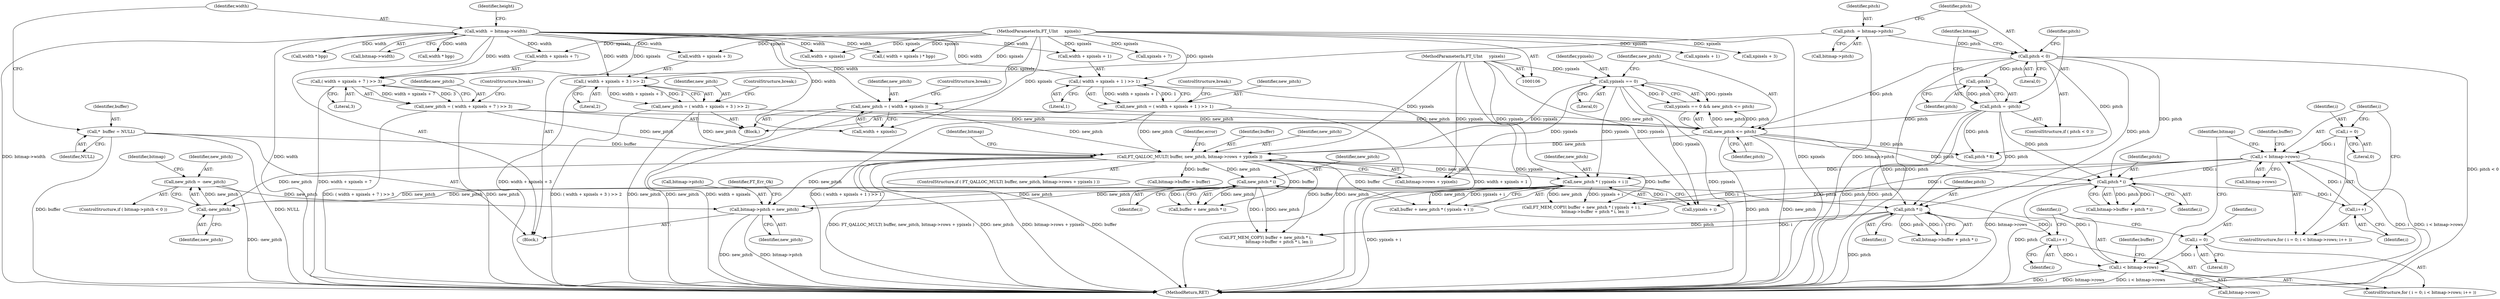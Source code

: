 digraph "0_savannah_b3500af717010137046ec4076d1e1c0641e33727_2@pointer" {
"1000430" [label="(Call,bitmap->pitch = new_pitch)"];
"1000426" [label="(Call,new_pitch = -new_pitch)"];
"1000428" [label="(Call,-new_pitch)"];
"1000400" [label="(Call,new_pitch * i)"];
"1000320" [label="(Call,FT_QALLOC_MULT( buffer, new_pitch, bitmap->rows + ypixels ))"];
"1000120" [label="(Call,*  buffer = NULL)"];
"1000199" [label="(Call,new_pitch = ( width + xpixels ))"];
"1000123" [label="(Call,width  = bitmap->width)"];
"1000109" [label="(MethodParameterIn,FT_UInt     xpixels)"];
"1000183" [label="(Call,new_pitch = ( width + xpixels + 1 ) >> 1)"];
"1000185" [label="(Call,( width + xpixels + 1 ) >> 1)"];
"1000155" [label="(Call,new_pitch = ( width + xpixels + 7 ) >> 3)"];
"1000157" [label="(Call,( width + xpixels + 7 ) >> 3)"];
"1000214" [label="(Call,new_pitch <= pitch)"];
"1000169" [label="(Call,new_pitch = ( width + xpixels + 3 ) >> 2)"];
"1000171" [label="(Call,( width + xpixels + 3 ) >> 2)"];
"1000139" [label="(Call,pitch < 0)"];
"1000133" [label="(Call,pitch  = bitmap->pitch)"];
"1000142" [label="(Call,pitch = -pitch)"];
"1000144" [label="(Call,-pitch)"];
"1000211" [label="(Call,ypixels == 0)"];
"1000110" [label="(MethodParameterIn,FT_UInt     ypixels)"];
"1000390" [label="(Call,i < bitmap->rows)"];
"1000395" [label="(Call,i++)"];
"1000407" [label="(Call,pitch * i)"];
"1000387" [label="(Call,i = 0)"];
"1000361" [label="(Call,new_pitch * ( ypixels + i ))"];
"1000351" [label="(Call,i < bitmap->rows)"];
"1000348" [label="(Call,i = 0)"];
"1000356" [label="(Call,i++)"];
"1000370" [label="(Call,pitch * i)"];
"1000177" [label="(Literal,2)"];
"1000321" [label="(Identifier,buffer)"];
"1000170" [label="(Identifier,new_pitch)"];
"1000200" [label="(Identifier,new_pitch)"];
"1000347" [label="(ControlStructure,for ( i = 0; i < bitmap->rows; i++ ))"];
"1000322" [label="(Identifier,new_pitch)"];
"1000432" [label="(Identifier,bitmap)"];
"1000133" [label="(Call,pitch  = bitmap->pitch)"];
"1000348" [label="(Call,i = 0)"];
"1000210" [label="(Call,ypixels == 0 && new_pitch <= pitch)"];
"1000171" [label="(Call,( width + xpixels + 3 ) >> 2)"];
"1000178" [label="(ControlStructure,break;)"];
"1000413" [label="(Identifier,bitmap)"];
"1000199" [label="(Call,new_pitch = ( width + xpixels ))"];
"1000129" [label="(Identifier,height)"];
"1000212" [label="(Identifier,ypixels)"];
"1000188" [label="(Call,xpixels + 1)"];
"1000123" [label="(Call,width  = bitmap->width)"];
"1000370" [label="(Call,pitch * i)"];
"1000157" [label="(Call,( width + xpixels + 7 ) >> 3)"];
"1000228" [label="(Call,width + xpixels)"];
"1000134" [label="(Identifier,pitch)"];
"1000356" [label="(Call,i++)"];
"1000333" [label="(Identifier,bitmap)"];
"1000120" [label="(Call,*  buffer = NULL)"];
"1000124" [label="(Identifier,width)"];
"1000319" [label="(ControlStructure,if ( FT_QALLOC_MULT( buffer, new_pitch, bitmap->rows + ypixels ) ))"];
"1000371" [label="(Identifier,pitch)"];
"1000381" [label="(Call,width * bpp)"];
"1000323" [label="(Call,bitmap->rows + ypixels)"];
"1000403" [label="(Call,bitmap->buffer + pitch * i)"];
"1000227" [label="(Call,( width + xpixels ) * bpp)"];
"1000329" [label="(Identifier,error)"];
"1000144" [label="(Call,-pitch)"];
"1000125" [label="(Call,bitmap->width)"];
"1000398" [label="(Call,buffer + new_pitch * i)"];
"1000407" [label="(Call,pitch * i)"];
"1000434" [label="(Identifier,new_pitch)"];
"1000352" [label="(Identifier,i)"];
"1000429" [label="(Identifier,new_pitch)"];
"1000358" [label="(Call,FT_MEM_COPY( buffer + new_pitch * ( ypixels + i ),\n                     bitmap->buffer + pitch * i, len ))"];
"1000138" [label="(ControlStructure,if ( pitch < 0 ))"];
"1000143" [label="(Identifier,pitch)"];
"1000216" [label="(Identifier,pitch)"];
"1000430" [label="(Call,bitmap->pitch = new_pitch)"];
"1000184" [label="(Identifier,new_pitch)"];
"1000141" [label="(Literal,0)"];
"1000172" [label="(Call,width + xpixels + 3)"];
"1000191" [label="(Literal,1)"];
"1000140" [label="(Identifier,pitch)"];
"1000392" [label="(Call,bitmap->rows)"];
"1000389" [label="(Literal,0)"];
"1000397" [label="(Call,FT_MEM_COPY( buffer + new_pitch * i,\n                     bitmap->buffer + pitch * i, len ))"];
"1000122" [label="(Identifier,NULL)"];
"1000139" [label="(Call,pitch < 0)"];
"1000183" [label="(Call,new_pitch = ( width + xpixels + 1 ) >> 1)"];
"1000395" [label="(Call,i++)"];
"1000174" [label="(Call,xpixels + 3)"];
"1000148" [label="(Identifier,bitmap)"];
"1000192" [label="(ControlStructure,break;)"];
"1000363" [label="(Call,ypixels + i)"];
"1000213" [label="(Literal,0)"];
"1000158" [label="(Call,width + xpixels + 7)"];
"1000426" [label="(Call,new_pitch = -new_pitch)"];
"1000186" [label="(Call,width + xpixels + 1)"];
"1000109" [label="(MethodParameterIn,FT_UInt     xpixels)"];
"1000110" [label="(MethodParameterIn,FT_UInt     ypixels)"];
"1000400" [label="(Call,new_pitch * i)"];
"1000362" [label="(Identifier,new_pitch)"];
"1000366" [label="(Call,bitmap->buffer + pitch * i)"];
"1000215" [label="(Identifier,new_pitch)"];
"1000391" [label="(Identifier,i)"];
"1000121" [label="(Identifier,buffer)"];
"1000351" [label="(Call,i < bitmap->rows)"];
"1000185" [label="(Call,( width + xpixels + 1 ) >> 1)"];
"1000360" [label="(Identifier,buffer)"];
"1000420" [label="(ControlStructure,if ( bitmap->pitch < 0 ))"];
"1000155" [label="(Call,new_pitch = ( width + xpixels + 7 ) >> 3)"];
"1000431" [label="(Call,bitmap->pitch)"];
"1000204" [label="(ControlStructure,break;)"];
"1000135" [label="(Call,bitmap->pitch)"];
"1000201" [label="(Call,width + xpixels)"];
"1000350" [label="(Literal,0)"];
"1000399" [label="(Identifier,buffer)"];
"1000390" [label="(Call,i < bitmap->rows)"];
"1000349" [label="(Identifier,i)"];
"1000428" [label="(Call,-new_pitch)"];
"1000164" [label="(ControlStructure,break;)"];
"1000401" [label="(Identifier,new_pitch)"];
"1000357" [label="(Identifier,i)"];
"1000436" [label="(Identifier,FT_Err_Ok)"];
"1000169" [label="(Call,new_pitch = ( width + xpixels + 3 ) >> 2)"];
"1000145" [label="(Identifier,pitch)"];
"1000415" [label="(Call,bitmap->buffer = buffer)"];
"1000388" [label="(Identifier,i)"];
"1000437" [label="(MethodReturn,RET)"];
"1000214" [label="(Call,new_pitch <= pitch)"];
"1000111" [label="(Block,)"];
"1000160" [label="(Call,xpixels + 7)"];
"1000387" [label="(Call,i = 0)"];
"1000386" [label="(ControlStructure,for ( i = 0; i < bitmap->rows; i++ ))"];
"1000361" [label="(Call,new_pitch * ( ypixels + i ))"];
"1000408" [label="(Identifier,pitch)"];
"1000221" [label="(Call,pitch * 8)"];
"1000427" [label="(Identifier,new_pitch)"];
"1000342" [label="(Call,width * bpp)"];
"1000150" [label="(Block,)"];
"1000372" [label="(Identifier,i)"];
"1000396" [label="(Identifier,i)"];
"1000402" [label="(Identifier,i)"];
"1000142" [label="(Call,pitch = -pitch)"];
"1000359" [label="(Call,buffer + new_pitch * ( ypixels + i ))"];
"1000156" [label="(Identifier,new_pitch)"];
"1000353" [label="(Call,bitmap->rows)"];
"1000409" [label="(Identifier,i)"];
"1000320" [label="(Call,FT_QALLOC_MULT( buffer, new_pitch, bitmap->rows + ypixels ))"];
"1000211" [label="(Call,ypixels == 0)"];
"1000163" [label="(Literal,3)"];
"1000430" -> "1000111"  [label="AST: "];
"1000430" -> "1000434"  [label="CFG: "];
"1000431" -> "1000430"  [label="AST: "];
"1000434" -> "1000430"  [label="AST: "];
"1000436" -> "1000430"  [label="CFG: "];
"1000430" -> "1000437"  [label="DDG: new_pitch"];
"1000430" -> "1000437"  [label="DDG: bitmap->pitch"];
"1000426" -> "1000430"  [label="DDG: new_pitch"];
"1000400" -> "1000430"  [label="DDG: new_pitch"];
"1000320" -> "1000430"  [label="DDG: new_pitch"];
"1000361" -> "1000430"  [label="DDG: new_pitch"];
"1000426" -> "1000420"  [label="AST: "];
"1000426" -> "1000428"  [label="CFG: "];
"1000427" -> "1000426"  [label="AST: "];
"1000428" -> "1000426"  [label="AST: "];
"1000432" -> "1000426"  [label="CFG: "];
"1000426" -> "1000437"  [label="DDG: -new_pitch"];
"1000428" -> "1000426"  [label="DDG: new_pitch"];
"1000428" -> "1000429"  [label="CFG: "];
"1000429" -> "1000428"  [label="AST: "];
"1000400" -> "1000428"  [label="DDG: new_pitch"];
"1000320" -> "1000428"  [label="DDG: new_pitch"];
"1000361" -> "1000428"  [label="DDG: new_pitch"];
"1000400" -> "1000398"  [label="AST: "];
"1000400" -> "1000402"  [label="CFG: "];
"1000401" -> "1000400"  [label="AST: "];
"1000402" -> "1000400"  [label="AST: "];
"1000398" -> "1000400"  [label="CFG: "];
"1000400" -> "1000397"  [label="DDG: new_pitch"];
"1000400" -> "1000397"  [label="DDG: i"];
"1000400" -> "1000398"  [label="DDG: new_pitch"];
"1000400" -> "1000398"  [label="DDG: i"];
"1000320" -> "1000400"  [label="DDG: new_pitch"];
"1000390" -> "1000400"  [label="DDG: i"];
"1000400" -> "1000407"  [label="DDG: i"];
"1000320" -> "1000319"  [label="AST: "];
"1000320" -> "1000323"  [label="CFG: "];
"1000321" -> "1000320"  [label="AST: "];
"1000322" -> "1000320"  [label="AST: "];
"1000323" -> "1000320"  [label="AST: "];
"1000329" -> "1000320"  [label="CFG: "];
"1000333" -> "1000320"  [label="CFG: "];
"1000320" -> "1000437"  [label="DDG: new_pitch"];
"1000320" -> "1000437"  [label="DDG: bitmap->rows + ypixels"];
"1000320" -> "1000437"  [label="DDG: buffer"];
"1000320" -> "1000437"  [label="DDG: FT_QALLOC_MULT( buffer, new_pitch, bitmap->rows + ypixels )"];
"1000120" -> "1000320"  [label="DDG: buffer"];
"1000199" -> "1000320"  [label="DDG: new_pitch"];
"1000183" -> "1000320"  [label="DDG: new_pitch"];
"1000155" -> "1000320"  [label="DDG: new_pitch"];
"1000214" -> "1000320"  [label="DDG: new_pitch"];
"1000169" -> "1000320"  [label="DDG: new_pitch"];
"1000211" -> "1000320"  [label="DDG: ypixels"];
"1000110" -> "1000320"  [label="DDG: ypixels"];
"1000320" -> "1000358"  [label="DDG: buffer"];
"1000320" -> "1000359"  [label="DDG: buffer"];
"1000320" -> "1000361"  [label="DDG: new_pitch"];
"1000320" -> "1000397"  [label="DDG: buffer"];
"1000320" -> "1000398"  [label="DDG: buffer"];
"1000320" -> "1000415"  [label="DDG: buffer"];
"1000120" -> "1000111"  [label="AST: "];
"1000120" -> "1000122"  [label="CFG: "];
"1000121" -> "1000120"  [label="AST: "];
"1000122" -> "1000120"  [label="AST: "];
"1000124" -> "1000120"  [label="CFG: "];
"1000120" -> "1000437"  [label="DDG: buffer"];
"1000120" -> "1000437"  [label="DDG: NULL"];
"1000199" -> "1000150"  [label="AST: "];
"1000199" -> "1000201"  [label="CFG: "];
"1000200" -> "1000199"  [label="AST: "];
"1000201" -> "1000199"  [label="AST: "];
"1000204" -> "1000199"  [label="CFG: "];
"1000199" -> "1000437"  [label="DDG: width + xpixels"];
"1000199" -> "1000437"  [label="DDG: new_pitch"];
"1000123" -> "1000199"  [label="DDG: width"];
"1000109" -> "1000199"  [label="DDG: xpixels"];
"1000199" -> "1000214"  [label="DDG: new_pitch"];
"1000123" -> "1000111"  [label="AST: "];
"1000123" -> "1000125"  [label="CFG: "];
"1000124" -> "1000123"  [label="AST: "];
"1000125" -> "1000123"  [label="AST: "];
"1000129" -> "1000123"  [label="CFG: "];
"1000123" -> "1000437"  [label="DDG: bitmap->width"];
"1000123" -> "1000437"  [label="DDG: width"];
"1000123" -> "1000157"  [label="DDG: width"];
"1000123" -> "1000158"  [label="DDG: width"];
"1000123" -> "1000171"  [label="DDG: width"];
"1000123" -> "1000172"  [label="DDG: width"];
"1000123" -> "1000185"  [label="DDG: width"];
"1000123" -> "1000186"  [label="DDG: width"];
"1000123" -> "1000201"  [label="DDG: width"];
"1000123" -> "1000227"  [label="DDG: width"];
"1000123" -> "1000228"  [label="DDG: width"];
"1000123" -> "1000342"  [label="DDG: width"];
"1000123" -> "1000381"  [label="DDG: width"];
"1000109" -> "1000106"  [label="AST: "];
"1000109" -> "1000437"  [label="DDG: xpixels"];
"1000109" -> "1000157"  [label="DDG: xpixels"];
"1000109" -> "1000158"  [label="DDG: xpixels"];
"1000109" -> "1000160"  [label="DDG: xpixels"];
"1000109" -> "1000171"  [label="DDG: xpixels"];
"1000109" -> "1000172"  [label="DDG: xpixels"];
"1000109" -> "1000174"  [label="DDG: xpixels"];
"1000109" -> "1000185"  [label="DDG: xpixels"];
"1000109" -> "1000186"  [label="DDG: xpixels"];
"1000109" -> "1000188"  [label="DDG: xpixels"];
"1000109" -> "1000201"  [label="DDG: xpixels"];
"1000109" -> "1000227"  [label="DDG: xpixels"];
"1000109" -> "1000228"  [label="DDG: xpixels"];
"1000183" -> "1000150"  [label="AST: "];
"1000183" -> "1000185"  [label="CFG: "];
"1000184" -> "1000183"  [label="AST: "];
"1000185" -> "1000183"  [label="AST: "];
"1000192" -> "1000183"  [label="CFG: "];
"1000183" -> "1000437"  [label="DDG: ( width + xpixels + 1 ) >> 1"];
"1000183" -> "1000437"  [label="DDG: new_pitch"];
"1000185" -> "1000183"  [label="DDG: width + xpixels + 1"];
"1000185" -> "1000183"  [label="DDG: 1"];
"1000183" -> "1000214"  [label="DDG: new_pitch"];
"1000185" -> "1000191"  [label="CFG: "];
"1000186" -> "1000185"  [label="AST: "];
"1000191" -> "1000185"  [label="AST: "];
"1000185" -> "1000437"  [label="DDG: width + xpixels + 1"];
"1000155" -> "1000150"  [label="AST: "];
"1000155" -> "1000157"  [label="CFG: "];
"1000156" -> "1000155"  [label="AST: "];
"1000157" -> "1000155"  [label="AST: "];
"1000164" -> "1000155"  [label="CFG: "];
"1000155" -> "1000437"  [label="DDG: ( width + xpixels + 7 ) >> 3"];
"1000155" -> "1000437"  [label="DDG: new_pitch"];
"1000157" -> "1000155"  [label="DDG: width + xpixels + 7"];
"1000157" -> "1000155"  [label="DDG: 3"];
"1000155" -> "1000214"  [label="DDG: new_pitch"];
"1000157" -> "1000163"  [label="CFG: "];
"1000158" -> "1000157"  [label="AST: "];
"1000163" -> "1000157"  [label="AST: "];
"1000157" -> "1000437"  [label="DDG: width + xpixels + 7"];
"1000214" -> "1000210"  [label="AST: "];
"1000214" -> "1000216"  [label="CFG: "];
"1000215" -> "1000214"  [label="AST: "];
"1000216" -> "1000214"  [label="AST: "];
"1000210" -> "1000214"  [label="CFG: "];
"1000214" -> "1000437"  [label="DDG: pitch"];
"1000214" -> "1000437"  [label="DDG: new_pitch"];
"1000214" -> "1000210"  [label="DDG: new_pitch"];
"1000214" -> "1000210"  [label="DDG: pitch"];
"1000169" -> "1000214"  [label="DDG: new_pitch"];
"1000139" -> "1000214"  [label="DDG: pitch"];
"1000142" -> "1000214"  [label="DDG: pitch"];
"1000214" -> "1000221"  [label="DDG: pitch"];
"1000214" -> "1000370"  [label="DDG: pitch"];
"1000214" -> "1000407"  [label="DDG: pitch"];
"1000169" -> "1000150"  [label="AST: "];
"1000169" -> "1000171"  [label="CFG: "];
"1000170" -> "1000169"  [label="AST: "];
"1000171" -> "1000169"  [label="AST: "];
"1000178" -> "1000169"  [label="CFG: "];
"1000169" -> "1000437"  [label="DDG: ( width + xpixels + 3 ) >> 2"];
"1000169" -> "1000437"  [label="DDG: new_pitch"];
"1000171" -> "1000169"  [label="DDG: width + xpixels + 3"];
"1000171" -> "1000169"  [label="DDG: 2"];
"1000171" -> "1000177"  [label="CFG: "];
"1000172" -> "1000171"  [label="AST: "];
"1000177" -> "1000171"  [label="AST: "];
"1000171" -> "1000437"  [label="DDG: width + xpixels + 3"];
"1000139" -> "1000138"  [label="AST: "];
"1000139" -> "1000141"  [label="CFG: "];
"1000140" -> "1000139"  [label="AST: "];
"1000141" -> "1000139"  [label="AST: "];
"1000143" -> "1000139"  [label="CFG: "];
"1000148" -> "1000139"  [label="CFG: "];
"1000139" -> "1000437"  [label="DDG: pitch < 0"];
"1000139" -> "1000437"  [label="DDG: pitch"];
"1000133" -> "1000139"  [label="DDG: pitch"];
"1000139" -> "1000144"  [label="DDG: pitch"];
"1000139" -> "1000221"  [label="DDG: pitch"];
"1000139" -> "1000370"  [label="DDG: pitch"];
"1000139" -> "1000407"  [label="DDG: pitch"];
"1000133" -> "1000111"  [label="AST: "];
"1000133" -> "1000135"  [label="CFG: "];
"1000134" -> "1000133"  [label="AST: "];
"1000135" -> "1000133"  [label="AST: "];
"1000140" -> "1000133"  [label="CFG: "];
"1000133" -> "1000437"  [label="DDG: bitmap->pitch"];
"1000142" -> "1000138"  [label="AST: "];
"1000142" -> "1000144"  [label="CFG: "];
"1000143" -> "1000142"  [label="AST: "];
"1000144" -> "1000142"  [label="AST: "];
"1000148" -> "1000142"  [label="CFG: "];
"1000142" -> "1000437"  [label="DDG: -pitch"];
"1000142" -> "1000437"  [label="DDG: pitch"];
"1000144" -> "1000142"  [label="DDG: pitch"];
"1000142" -> "1000221"  [label="DDG: pitch"];
"1000142" -> "1000370"  [label="DDG: pitch"];
"1000142" -> "1000407"  [label="DDG: pitch"];
"1000144" -> "1000145"  [label="CFG: "];
"1000145" -> "1000144"  [label="AST: "];
"1000211" -> "1000210"  [label="AST: "];
"1000211" -> "1000213"  [label="CFG: "];
"1000212" -> "1000211"  [label="AST: "];
"1000213" -> "1000211"  [label="AST: "];
"1000215" -> "1000211"  [label="CFG: "];
"1000210" -> "1000211"  [label="CFG: "];
"1000211" -> "1000437"  [label="DDG: ypixels"];
"1000211" -> "1000210"  [label="DDG: ypixels"];
"1000211" -> "1000210"  [label="DDG: 0"];
"1000110" -> "1000211"  [label="DDG: ypixels"];
"1000211" -> "1000323"  [label="DDG: ypixels"];
"1000211" -> "1000361"  [label="DDG: ypixels"];
"1000211" -> "1000363"  [label="DDG: ypixels"];
"1000110" -> "1000106"  [label="AST: "];
"1000110" -> "1000437"  [label="DDG: ypixels"];
"1000110" -> "1000323"  [label="DDG: ypixels"];
"1000110" -> "1000361"  [label="DDG: ypixels"];
"1000110" -> "1000363"  [label="DDG: ypixels"];
"1000390" -> "1000386"  [label="AST: "];
"1000390" -> "1000392"  [label="CFG: "];
"1000391" -> "1000390"  [label="AST: "];
"1000392" -> "1000390"  [label="AST: "];
"1000399" -> "1000390"  [label="CFG: "];
"1000413" -> "1000390"  [label="CFG: "];
"1000390" -> "1000437"  [label="DDG: bitmap->rows"];
"1000390" -> "1000437"  [label="DDG: i < bitmap->rows"];
"1000390" -> "1000437"  [label="DDG: i"];
"1000395" -> "1000390"  [label="DDG: i"];
"1000387" -> "1000390"  [label="DDG: i"];
"1000395" -> "1000386"  [label="AST: "];
"1000395" -> "1000396"  [label="CFG: "];
"1000396" -> "1000395"  [label="AST: "];
"1000391" -> "1000395"  [label="CFG: "];
"1000407" -> "1000395"  [label="DDG: i"];
"1000407" -> "1000403"  [label="AST: "];
"1000407" -> "1000409"  [label="CFG: "];
"1000408" -> "1000407"  [label="AST: "];
"1000409" -> "1000407"  [label="AST: "];
"1000403" -> "1000407"  [label="CFG: "];
"1000407" -> "1000437"  [label="DDG: pitch"];
"1000407" -> "1000397"  [label="DDG: pitch"];
"1000407" -> "1000397"  [label="DDG: i"];
"1000407" -> "1000403"  [label="DDG: pitch"];
"1000407" -> "1000403"  [label="DDG: i"];
"1000387" -> "1000386"  [label="AST: "];
"1000387" -> "1000389"  [label="CFG: "];
"1000388" -> "1000387"  [label="AST: "];
"1000389" -> "1000387"  [label="AST: "];
"1000391" -> "1000387"  [label="CFG: "];
"1000361" -> "1000359"  [label="AST: "];
"1000361" -> "1000363"  [label="CFG: "];
"1000362" -> "1000361"  [label="AST: "];
"1000363" -> "1000361"  [label="AST: "];
"1000359" -> "1000361"  [label="CFG: "];
"1000361" -> "1000437"  [label="DDG: ypixels + i"];
"1000361" -> "1000358"  [label="DDG: new_pitch"];
"1000361" -> "1000358"  [label="DDG: ypixels + i"];
"1000361" -> "1000359"  [label="DDG: new_pitch"];
"1000361" -> "1000359"  [label="DDG: ypixels + i"];
"1000351" -> "1000361"  [label="DDG: i"];
"1000351" -> "1000347"  [label="AST: "];
"1000351" -> "1000353"  [label="CFG: "];
"1000352" -> "1000351"  [label="AST: "];
"1000353" -> "1000351"  [label="AST: "];
"1000360" -> "1000351"  [label="CFG: "];
"1000413" -> "1000351"  [label="CFG: "];
"1000351" -> "1000437"  [label="DDG: i < bitmap->rows"];
"1000351" -> "1000437"  [label="DDG: bitmap->rows"];
"1000351" -> "1000437"  [label="DDG: i"];
"1000348" -> "1000351"  [label="DDG: i"];
"1000356" -> "1000351"  [label="DDG: i"];
"1000351" -> "1000363"  [label="DDG: i"];
"1000351" -> "1000370"  [label="DDG: i"];
"1000348" -> "1000347"  [label="AST: "];
"1000348" -> "1000350"  [label="CFG: "];
"1000349" -> "1000348"  [label="AST: "];
"1000350" -> "1000348"  [label="AST: "];
"1000352" -> "1000348"  [label="CFG: "];
"1000356" -> "1000347"  [label="AST: "];
"1000356" -> "1000357"  [label="CFG: "];
"1000357" -> "1000356"  [label="AST: "];
"1000352" -> "1000356"  [label="CFG: "];
"1000370" -> "1000356"  [label="DDG: i"];
"1000370" -> "1000366"  [label="AST: "];
"1000370" -> "1000372"  [label="CFG: "];
"1000371" -> "1000370"  [label="AST: "];
"1000372" -> "1000370"  [label="AST: "];
"1000366" -> "1000370"  [label="CFG: "];
"1000370" -> "1000437"  [label="DDG: pitch"];
"1000370" -> "1000358"  [label="DDG: pitch"];
"1000370" -> "1000358"  [label="DDG: i"];
"1000370" -> "1000366"  [label="DDG: pitch"];
"1000370" -> "1000366"  [label="DDG: i"];
}
